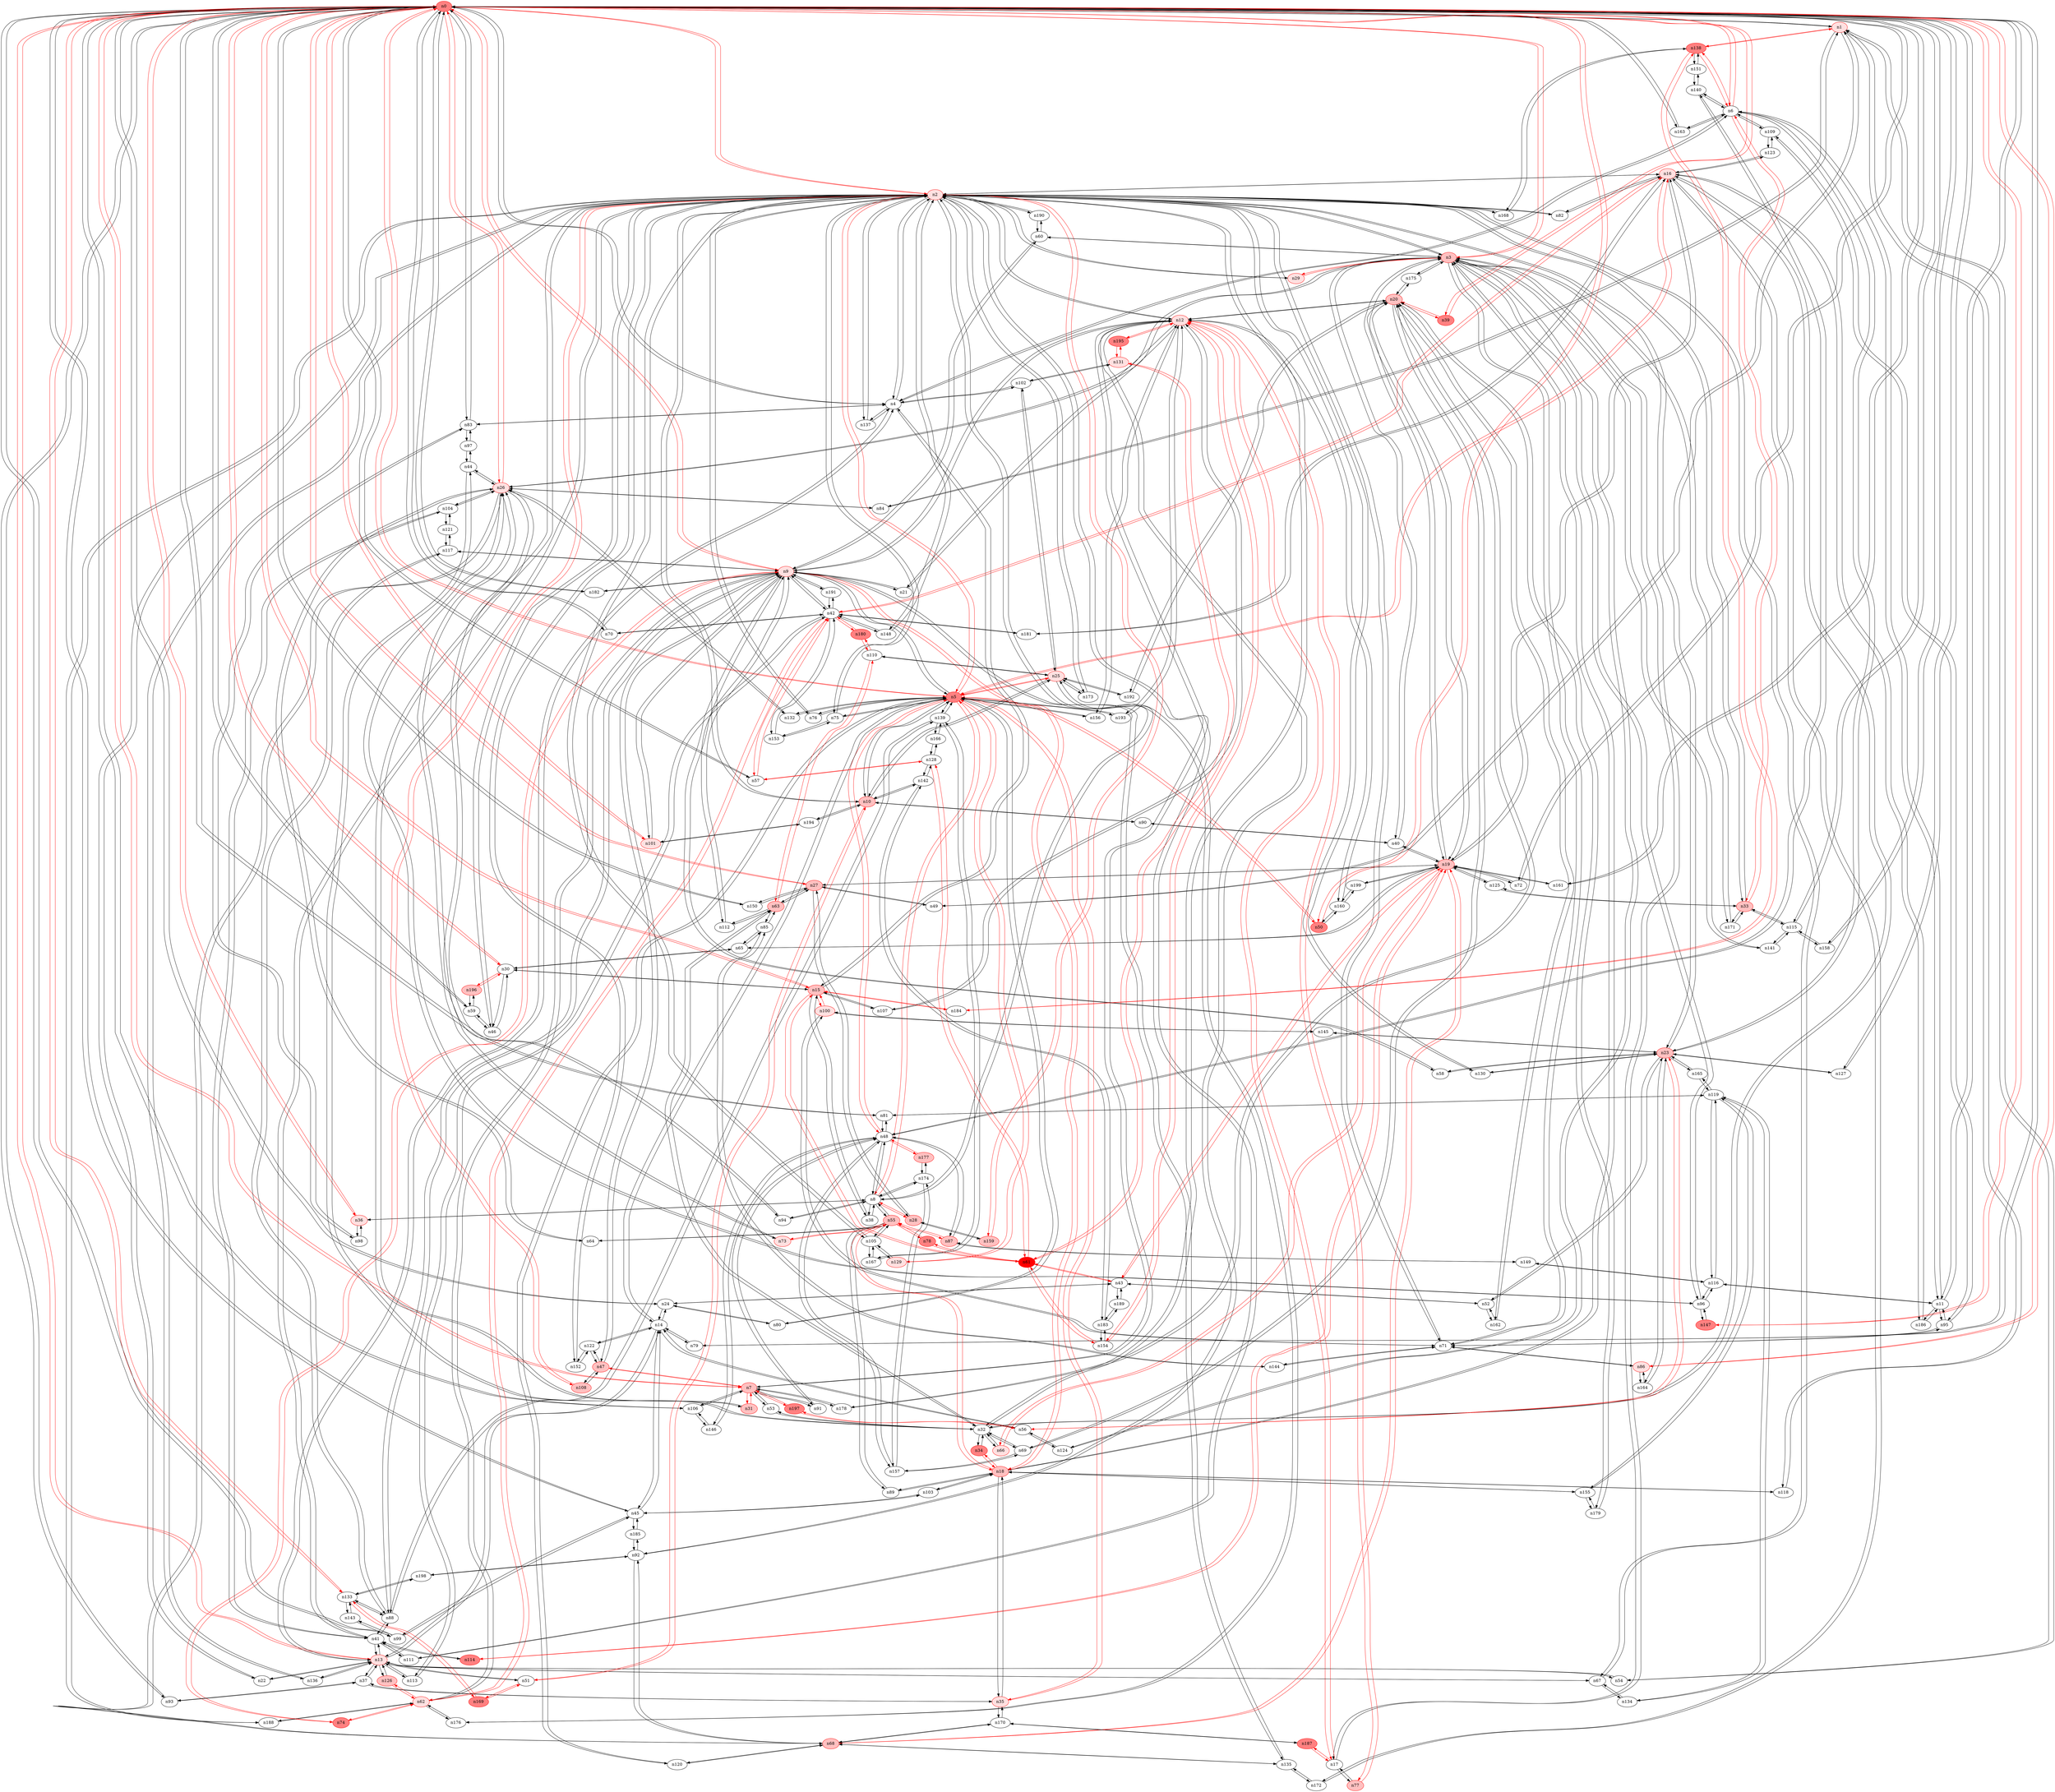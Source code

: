 strict digraph {
n0 [type=switch, color="#FF0000", style=filled, fillcolor="#FF8080"];
n1 [type=host, color="#FF0000", style=filled, fillcolor="#FFE0E0"];
n2 [type=host, color="#FF0000", style=filled, fillcolor="#FFE0E0"];
n3 [type=host, color="#FF0000", style=filled, fillcolor="#FFC0C0"];
n4 [type=switch];
n5 [type=host, color="#FF0000", style=filled, fillcolor="#FF8080"];
n6 [type=switch];
n7 [type=host, color="#FF0000", style=filled, fillcolor="#FFC0C0"];
n9 [type=host, color="#FF0000", style=filled, fillcolor="#FFE0E0"];
n11 [type=switch];
n13 [type=host, color="#FF0000", style=filled, fillcolor="#FFE0E0"];
n15 [type=switch, color="#FF0000", style=filled, fillcolor="#FFC0C0"];
n24 [type=switch];
n26 [type=host, color="#FF0000", style=filled, fillcolor="#FFE0E0"];
n27 [type=host, color="#FF0000", style=filled, fillcolor="#FFC0C0"];
n30 [type=switch];
n36 [type=host, color="#FF0000", style=filled, fillcolor="#FFE0E0"];
n39 [type=host, color="#FF0000", style=filled, fillcolor="#FF8080"];
n45 [type=switch];
n50 [type=switch, color="#FF0000", style=filled, fillcolor="#FF8080"];
n57 [type=switch];
n59 [type=switch];
n70 [type=switch];
n72 [type=switch];
n79 [type=switch];
n81 [type=switch];
n83 [type=switch];
n86 [type=host, color="#FF0000", style=filled, fillcolor="#FFE0E0"];
n93 [type=switch];
n99 [type=switch];
n101 [type=host, color="#FF0000", style=filled, fillcolor="#FFE0E0"];
n106 [type=switch];
n115 [type=switch];
n127 [type=switch];
n133 [type=switch];
n147 [type=switch, color="#FF0000", style=filled, fillcolor="#FF8080"];
n150 [type=switch];
n158 [type=switch];
n161 [type=switch];
n163 [type=switch];
n182 [type=switch];
n49 [type=switch];
n54 [type=switch];
n84 [type=switch];
n118 [type=switch];
n138 [type=switch, color="#FF0000", style=filled, fillcolor="#FF8080"];
n8 [type=switch];
n10 [type=host, color="#FF0000", style=filled, fillcolor="#FFC0C0"];
n12 [type=host, color="#FF0000", style=filled, fillcolor="#FFE0E0"];
n16 [type=host, color="#FF0000", style=filled, fillcolor="#FFE0E0"];
n22 [type=switch];
n23 [type=host, color="#FF0000", style=filled, fillcolor="#FFC0C0"];
n29 [type=host, color="#FF0000", style=filled, fillcolor="#FFE0E0"];
n31 [type=host, color="#FF0000", style=filled, fillcolor="#FFC0C0"];
n32 [type=switch];
n33 [type=host, color="#FF0000", style=filled, fillcolor="#FFC0C0"];
n41 [type=switch];
n46 [type=switch];
n67 [type=switch];
n71 [type=switch];
n75 [type=switch];
n76 [type=switch];
n82 [type=switch];
n105 [type=switch];
n108 [type=host, color="#FF0000", style=filled, fillcolor="#FFC0C0"];
n130 [type=switch];
n136 [type=switch];
n137 [type=switch];
n148 [type=switch];
n152 [type=switch];
n159 [type=host, color="#FF0000", style=filled, fillcolor="#FFC0C0"];
n168 [type=switch];
n173 [type=switch];
n188 [type=switch];
n190 [type=switch];
n17 [type=switch];
n18 [type=host, color="#FF0000", style=filled, fillcolor="#FFC0C0"];
n19 [type=switch, color="#FF0000", style=filled, fillcolor="#FFC0C0"];
n40 [type=switch];
n60 [type=switch];
n96 [type=switch];
n124 [type=switch];
n141 [type=switch];
n171 [type=switch];
n175 [type=switch];
n102 [type=switch];
n14 [type=switch];
n25 [type=host, color="#FF0000", style=filled, fillcolor="#FFE0E0"];
n35 [type=host, color="#FF0000", style=filled, fillcolor="#FFE0E0"];
n48 [type=switch];
n80 [type=switch];
n120 [type=switch];
n129 [type=host, color="#FF0000", style=filled, fillcolor="#FFE0E0"];
n132 [type=switch];
n139 [type=switch];
n156 [type=switch];
n193 [type=switch];
n109 [type=switch];
n140 [type=switch];
n47 [type=host, color="#FF0000", style=filled, fillcolor="#FFC0C0"];
n53 [type=switch];
n91 [type=switch];
n178 [type=switch];
n197 [type=switch, color="#FF0000", style=filled, fillcolor="#FF8080"];
n28 [type=host, color="#FF0000", style=filled, fillcolor="#FFC0C0"];
n38 [type=switch];
n55 [type=switch, color="#FF0000", style=filled, fillcolor="#FFC0C0"];
n94 [type=switch];
n174 [type=switch];
n21 [type=switch];
n42 [type=switch];
n58 [type=switch];
n62 [type=host, color="#FF0000", style=filled, fillcolor="#FFE0E0"];
n74 [type=switch, color="#FF0000", style=filled, fillcolor="#FF8080"];
n88 [type=switch];
n112 [type=switch];
n117 [type=switch];
n135 [type=switch];
n191 [type=switch];
n51 [type=switch];
n90 [type=switch];
n142 [type=switch];
n194 [type=switch];
n95 [type=switch];
n116 [type=switch];
n186 [type=switch];
n20 [type=host, color="#FF0000", style=filled, fillcolor="#FFC0C0"];
n77 [type=host, color="#FF0000", style=filled, fillcolor="#FFC0C0"];
n92 [type=switch];
n107 [type=switch];
n111 [type=switch];
n154 [type=switch];
n160 [type=switch];
n195 [type=switch, color="#FF0000", style=filled, fillcolor="#FF8080"];
n37 [type=switch];
n113 [type=switch];
n126 [type=host, color="#FF0000", style=filled, fillcolor="#FFC0C0"];
n56 [type=switch];
n122 [type=switch];
n61 [type=switch, color="#FF0000", style=filled, fillcolor="#FF0000"];
n100 [type=host, color="#FF0000", style=filled, fillcolor="#FFE0E0"];
n184 [type=switch];
n123 [type=switch];
n172 [type=switch];
n181 [type=switch];
n187 [type=host, color="#FF0000", style=filled, fillcolor="#FF8080"];
n34 [type=host, color="#FF0000", style=filled, fillcolor="#FF8080"];
n89 [type=switch];
n103 [type=switch];
n155 [type=switch];
n43 [type=switch];
n65 [type=switch];
n66 [type=host, color="#FF0000", style=filled, fillcolor="#FFE0E0"];
n68 [type=host, color="#FF0000", style=filled, fillcolor="#FFC0C0"];
n114 [type=switch, color="#FF0000", style=filled, fillcolor="#FF8080"];
n125 [type=switch];
n199 [type=switch];
n69 [type=switch];
n162 [type=switch];
n179 [type=switch];
n192 [type=switch];
n52 [type=switch];
n145 [type=switch];
n164 [type=switch];
n165 [type=switch];
n110 [type=switch];
n176 [type=switch];
n44 [type=switch];
n64 [type=switch];
n73 [type=host, color="#FF0000", style=filled, fillcolor="#FFE0E0"];
n104 [type=switch];
n63 [type=host, color="#FF0000", style=filled, fillcolor="#FFC0C0"];
n196 [type=host, color="#FF0000", style=filled, fillcolor="#FFC0C0"];
n170 [type=switch];
n98 [type=switch];
n153 [type=switch];
n180 [type=host, color="#FF0000", style=filled, fillcolor="#FF8080"];
n189 [type=switch];
n97 [type=switch];
n185 [type=switch];
n87 [type=host, color="#FF0000", style=filled, fillcolor="#FFC0C0"];
n146 [type=switch];
n157 [type=switch];
n177 [type=host, color="#FF0000", style=filled, fillcolor="#FFC0C0"];
n169 [type=switch, color="#FF0000", style=filled, fillcolor="#FF8080"];
n78 [type=switch, color="#FF0000", style=filled, fillcolor="#FF8080"];
n128 [type=switch];
n131 [type=host, color="#FF0000", style=filled, fillcolor="#FFE0E0"];
n85 [type=switch];
n134 [type=switch];
n144 [type=switch];
n119 [type=switch];
n149 [type=switch];
n198 [type=switch];
n143 [type=switch];
n121 [type=switch];
n167 [type=switch];
n166 [type=switch];
n151 [type=switch];
n183 [type=switch];
n0 -> n1 [src_port=0, dst_port=0];
n0 -> n2 [src_port=0, dst_port=0, color="#FF0000"];
n0 -> n3 [src_port=0, dst_port=0, color="#FF0000"];
n0 -> n4 [src_port=0, dst_port=0];
n0 -> n5 [src_port=0, dst_port=0, color="#FF0000"];
n0 -> n6 [src_port=0, dst_port=0, color="#FF0000"];
n0 -> n7 [src_port=0, dst_port=0, color="#FF0000"];
n0 -> n9 [src_port=0, dst_port=0, color="#FF0000"];
n0 -> n11 [src_port=0, dst_port=0];
n0 -> n13 [src_port=0, dst_port=0, color="#FF0000"];
n0 -> n15 [src_port=0, dst_port=0, color="#FF0000"];
n0 -> n24 [src_port=0, dst_port=0];
n0 -> n26 [src_port=0, dst_port=0, color="#FF0000"];
n0 -> n27 [src_port=0, dst_port=0, color="#FF0000"];
n0 -> n30 [src_port=0, dst_port=0, color="#FF0000"];
n0 -> n36 [src_port=0, dst_port=0, color="#FF0000"];
n0 -> n39 [src_port=0, dst_port=0, color="#FF0000"];
n0 -> n45 [src_port=0, dst_port=0];
n0 -> n50 [src_port=0, dst_port=0, color="#FF0000"];
n0 -> n57 [src_port=0, dst_port=0];
n0 -> n59 [src_port=0, dst_port=0];
n0 -> n70 [src_port=0, dst_port=0];
n0 -> n72 [src_port=0, dst_port=0];
n0 -> n79 [src_port=0, dst_port=0];
n0 -> n81 [src_port=0, dst_port=0];
n0 -> n83 [src_port=0, dst_port=0];
n0 -> n86 [src_port=0, dst_port=0, color="#FF0000"];
n0 -> n93 [src_port=0, dst_port=0];
n0 -> n99 [src_port=0, dst_port=0];
n0 -> n101 [src_port=0, dst_port=0, color="#FF0000"];
n0 -> n106 [src_port=0, dst_port=0];
n0 -> n115 [src_port=0, dst_port=0];
n0 -> n127 [src_port=0, dst_port=0];
n0 -> n133 [src_port=0, dst_port=0, color="#FF0000"];
n0 -> n147 [src_port=0, dst_port=0, color="#FF0000"];
n0 -> n150 [src_port=0, dst_port=0];
n0 -> n158 [src_port=0, dst_port=0];
n0 -> n161 [src_port=0, dst_port=0];
n0 -> n163 [src_port=0, dst_port=0];
n0 -> n182 [src_port=0, dst_port=0];
n1 -> n0 [src_port=0, dst_port=0];
n1 -> n49 [src_port=0, dst_port=0];
n1 -> n54 [src_port=0, dst_port=0];
n1 -> n84 [src_port=0, dst_port=0];
n1 -> n118 [src_port=0, dst_port=0];
n1 -> n138 [src_port=0, dst_port=0, color="#FF0000"];
n2 -> n0 [src_port=0, dst_port=0, color="#FF0000"];
n2 -> n3 [src_port=0, dst_port=0];
n2 -> n4 [src_port=0, dst_port=0];
n2 -> n5 [src_port=0, dst_port=0, color="#FF0000"];
n2 -> n7 [src_port=0, dst_port=0];
n2 -> n8 [src_port=0, dst_port=0];
n2 -> n10 [src_port=0, dst_port=0];
n2 -> n12 [src_port=0, dst_port=0];
n2 -> n16 [src_port=0, dst_port=0];
n2 -> n22 [src_port=0, dst_port=0];
n2 -> n23 [src_port=0, dst_port=0];
n2 -> n29 [src_port=0, dst_port=0];
n2 -> n31 [src_port=0, dst_port=0];
n2 -> n32 [src_port=0, dst_port=0];
n2 -> n33 [src_port=0, dst_port=0];
n2 -> n41 [src_port=0, dst_port=0];
n2 -> n46 [src_port=0, dst_port=0];
n2 -> n67 [src_port=0, dst_port=0];
n2 -> n71 [src_port=0, dst_port=0];
n2 -> n75 [src_port=0, dst_port=0];
n2 -> n76 [src_port=0, dst_port=0];
n2 -> n82 [src_port=0, dst_port=0];
n2 -> n105 [src_port=0, dst_port=0];
n2 -> n108 [src_port=0, dst_port=0, color="#FF0000"];
n2 -> n130 [src_port=0, dst_port=0];
n2 -> n136 [src_port=0, dst_port=0];
n2 -> n137 [src_port=0, dst_port=0];
n2 -> n148 [src_port=0, dst_port=0];
n2 -> n152 [src_port=0, dst_port=0];
n2 -> n159 [src_port=0, dst_port=0, color="#FF0000"];
n2 -> n168 [src_port=0, dst_port=0];
n2 -> n173 [src_port=0, dst_port=0];
n2 -> n188 [src_port=0, dst_port=0];
n2 -> n190 [src_port=0, dst_port=0];
n3 -> n0 [src_port=0, dst_port=0, color="#FF0000"];
n3 -> n2 [src_port=0, dst_port=0];
n3 -> n26 [src_port=0, dst_port=0];
n3 -> n29 [src_port=0, dst_port=0, color="#FF0000"];
n3 -> n71 [src_port=0, dst_port=0];
n3 -> n17 [src_port=0, dst_port=0];
n3 -> n18 [src_port=0, dst_port=0];
n3 -> n19 [src_port=0, dst_port=0];
n3 -> n40 [src_port=0, dst_port=0];
n3 -> n60 [src_port=0, dst_port=0];
n3 -> n96 [src_port=0, dst_port=0];
n3 -> n124 [src_port=0, dst_port=0];
n3 -> n141 [src_port=0, dst_port=0];
n3 -> n171 [src_port=0, dst_port=0];
n3 -> n175 [src_port=0, dst_port=0];
n4 -> n0 [src_port=0, dst_port=0];
n4 -> n2 [src_port=0, dst_port=0];
n4 -> n6 [src_port=0, dst_port=0];
n4 -> n13 [src_port=0, dst_port=0];
n4 -> n15 [src_port=0, dst_port=0];
n4 -> n83 [src_port=0, dst_port=0];
n4 -> n137 [src_port=0, dst_port=0];
n4 -> n102 [src_port=0, dst_port=0];
n5 -> n0 [src_port=0, dst_port=0, color="#FF0000"];
n5 -> n2 [src_port=0, dst_port=0, color="#FF0000"];
n5 -> n9 [src_port=0, dst_port=0];
n5 -> n50 [src_port=0, dst_port=0, color="#FF0000"];
n5 -> n8 [src_port=0, dst_port=0, color="#FF0000"];
n5 -> n10 [src_port=0, dst_port=0];
n5 -> n16 [src_port=0, dst_port=0, color="#FF0000"];
n5 -> n75 [src_port=0, dst_port=0];
n5 -> n76 [src_port=0, dst_port=0];
n5 -> n14 [src_port=0, dst_port=0];
n5 -> n25 [src_port=0, dst_port=0, color="#FF0000"];
n5 -> n35 [src_port=0, dst_port=0, color="#FF0000"];
n5 -> n48 [src_port=0, dst_port=0, color="#FF0000"];
n5 -> n80 [src_port=0, dst_port=0];
n5 -> n120 [src_port=0, dst_port=0];
n5 -> n129 [src_port=0, dst_port=0, color="#FF0000"];
n5 -> n132 [src_port=0, dst_port=0];
n5 -> n139 [src_port=0, dst_port=0];
n5 -> n156 [src_port=0, dst_port=0];
n5 -> n193 [src_port=0, dst_port=0];
n6 -> n0 [src_port=0, dst_port=0, color="#FF0000"];
n6 -> n4 [src_port=0, dst_port=0];
n6 -> n11 [src_port=0, dst_port=0];
n6 -> n163 [src_port=0, dst_port=0];
n6 -> n138 [src_port=0, dst_port=0, color="#FF0000"];
n6 -> n23 [src_port=0, dst_port=0];
n6 -> n33 [src_port=0, dst_port=0, color="#FF0000"];
n6 -> n109 [src_port=0, dst_port=0];
n6 -> n140 [src_port=0, dst_port=0];
n7 -> n0 [src_port=0, dst_port=0, color="#FF0000"];
n7 -> n2 [src_port=0, dst_port=0];
n7 -> n106 [src_port=0, dst_port=0];
n7 -> n31 [src_port=0, dst_port=0, color="#FF0000"];
n7 -> n47 [src_port=0, dst_port=0, color="#FF0000"];
n7 -> n53 [src_port=0, dst_port=0];
n7 -> n91 [src_port=0, dst_port=0];
n7 -> n178 [src_port=0, dst_port=0];
n7 -> n197 [src_port=0, dst_port=0, color="#FF0000"];
n9 -> n0 [src_port=0, dst_port=0, color="#FF0000"];
n9 -> n5 [src_port=0, dst_port=0];
n9 -> n101 [src_port=0, dst_port=0];
n9 -> n182 [src_port=0, dst_port=0];
n9 -> n12 [src_port=0, dst_port=0];
n9 -> n18 [src_port=0, dst_port=0, color="#FF0000"];
n9 -> n60 [src_port=0, dst_port=0];
n9 -> n47 [src_port=0, dst_port=0];
n9 -> n21 [src_port=0, dst_port=0];
n9 -> n42 [src_port=0, dst_port=0];
n9 -> n58 [src_port=0, dst_port=0];
n9 -> n62 [src_port=0, dst_port=0];
n9 -> n74 [src_port=0, dst_port=0, color="#FF0000"];
n9 -> n88 [src_port=0, dst_port=0];
n9 -> n112 [src_port=0, dst_port=0];
n9 -> n117 [src_port=0, dst_port=0];
n9 -> n135 [src_port=0, dst_port=0];
n9 -> n191 [src_port=0, dst_port=0];
n11 -> n0 [src_port=0, dst_port=0];
n11 -> n6 [src_port=0, dst_port=0];
n11 -> n95 [src_port=0, dst_port=0];
n11 -> n116 [src_port=0, dst_port=0];
n11 -> n186 [src_port=0, dst_port=0];
n13 -> n0 [src_port=0, dst_port=0, color="#FF0000"];
n13 -> n4 [src_port=0, dst_port=0];
n13 -> n54 [src_port=0, dst_port=0];
n13 -> n22 [src_port=0, dst_port=0];
n13 -> n41 [src_port=0, dst_port=0];
n13 -> n67 [src_port=0, dst_port=0];
n13 -> n136 [src_port=0, dst_port=0];
n13 -> n14 [src_port=0, dst_port=0];
n13 -> n51 [src_port=0, dst_port=0];
n13 -> n37 [src_port=0, dst_port=0];
n13 -> n113 [src_port=0, dst_port=0];
n13 -> n126 [src_port=0, dst_port=0];
n15 -> n0 [src_port=0, dst_port=0, color="#FF0000"];
n15 -> n4 [src_port=0, dst_port=0];
n15 -> n30 [src_port=0, dst_port=0];
n15 -> n38 [src_port=0, dst_port=0];
n15 -> n107 [src_port=0, dst_port=0];
n15 -> n61 [src_port=0, dst_port=0, color="#FF0000"];
n15 -> n100 [src_port=0, dst_port=0, color="#FF0000"];
n15 -> n184 [src_port=0, dst_port=0, color="#FF0000"];
n24 -> n0 [src_port=0, dst_port=0];
n24 -> n14 [src_port=0, dst_port=0];
n24 -> n80 [src_port=0, dst_port=0];
n24 -> n43 [src_port=0, dst_port=0];
n26 -> n0 [src_port=0, dst_port=0, color="#FF0000"];
n26 -> n3 [src_port=0, dst_port=0];
n26 -> n84 [src_port=0, dst_port=0];
n26 -> n96 [src_port=0, dst_port=0];
n26 -> n132 [src_port=0, dst_port=0];
n26 -> n94 [src_port=0, dst_port=0];
n26 -> n68 [src_port=0, dst_port=0];
n26 -> n44 [src_port=0, dst_port=0];
n26 -> n64 [src_port=0, dst_port=0];
n26 -> n73 [src_port=0, dst_port=0];
n26 -> n104 [src_port=0, dst_port=0];
n27 -> n0 [src_port=0, dst_port=0, color="#FF0000"];
n27 -> n150 [src_port=0, dst_port=0];
n27 -> n49 [src_port=0, dst_port=0];
n27 -> n19 [src_port=0, dst_port=0];
n27 -> n28 [src_port=0, dst_port=0];
n27 -> n63 [src_port=0, dst_port=0];
n30 -> n0 [src_port=0, dst_port=0, color="#FF0000"];
n30 -> n15 [src_port=0, dst_port=0];
n30 -> n46 [src_port=0, dst_port=0];
n30 -> n65 [src_port=0, dst_port=0];
n30 -> n196 [src_port=0, dst_port=0, color="#FF0000"];
n36 -> n0 [src_port=0, dst_port=0, color="#FF0000"];
n36 -> n8 [src_port=0, dst_port=0];
n36 -> n98 [src_port=0, dst_port=0];
n39 -> n0 [src_port=0, dst_port=0, color="#FF0000"];
n39 -> n20 [src_port=0, dst_port=0, color="#FF0000"];
n45 -> n0 [src_port=0, dst_port=0];
n45 -> n99 [src_port=0, dst_port=0];
n45 -> n14 [src_port=0, dst_port=0];
n45 -> n103 [src_port=0, dst_port=0];
n45 -> n185 [src_port=0, dst_port=0];
n50 -> n0 [src_port=0, dst_port=0, color="#FF0000"];
n50 -> n5 [src_port=0, dst_port=0, color="#FF0000"];
n50 -> n160 [src_port=0, dst_port=0];
n57 -> n0 [src_port=0, dst_port=0];
n57 -> n42 [src_port=0, dst_port=0, color="#FF0000"];
n57 -> n128 [src_port=0, dst_port=0, color="#FF0000"];
n59 -> n0 [src_port=0, dst_port=0];
n59 -> n46 [src_port=0, dst_port=0];
n59 -> n196 [src_port=0, dst_port=0];
n70 -> n0 [src_port=0, dst_port=0];
n70 -> n42 [src_port=0, dst_port=0];
n72 -> n0 [src_port=0, dst_port=0];
n72 -> n19 [src_port=0, dst_port=0];
n79 -> n0 [src_port=0, dst_port=0];
n79 -> n14 [src_port=0, dst_port=0];
n81 -> n0 [src_port=0, dst_port=0];
n81 -> n48 [src_port=0, dst_port=0];
n81 -> n119 [src_port=0, dst_port=0];
n83 -> n0 [src_port=0, dst_port=0];
n83 -> n4 [src_port=0, dst_port=0];
n83 -> n98 [src_port=0, dst_port=0];
n83 -> n97 [src_port=0, dst_port=0];
n86 -> n0 [src_port=0, dst_port=0, color="#FF0000"];
n86 -> n71 [src_port=0, dst_port=0];
n86 -> n164 [src_port=0, dst_port=0];
n93 -> n0 [src_port=0, dst_port=0];
n93 -> n37 [src_port=0, dst_port=0];
n99 -> n0 [src_port=0, dst_port=0];
n99 -> n45 [src_port=0, dst_port=0];
n99 -> n143 [src_port=0, dst_port=0];
n101 -> n0 [src_port=0, dst_port=0, color="#FF0000"];
n101 -> n9 [src_port=0, dst_port=0];
n101 -> n194 [src_port=0, dst_port=0];
n106 -> n0 [src_port=0, dst_port=0];
n106 -> n7 [src_port=0, dst_port=0];
n106 -> n146 [src_port=0, dst_port=0];
n115 -> n0 [src_port=0, dst_port=0];
n115 -> n158 [src_port=0, dst_port=0];
n115 -> n33 [src_port=0, dst_port=0];
n115 -> n141 [src_port=0, dst_port=0];
n127 -> n0 [src_port=0, dst_port=0];
n127 -> n23 [src_port=0, dst_port=0];
n133 -> n0 [src_port=0, dst_port=0, color="#FF0000"];
n133 -> n88 [src_port=0, dst_port=0];
n133 -> n169 [src_port=0, dst_port=0, color="#FF0000"];
n133 -> n198 [src_port=0, dst_port=0];
n133 -> n143 [src_port=0, dst_port=0];
n147 -> n0 [src_port=0, dst_port=0, color="#FF0000"];
n147 -> n96 [src_port=0, dst_port=0];
n150 -> n0 [src_port=0, dst_port=0];
n150 -> n27 [src_port=0, dst_port=0];
n158 -> n0 [src_port=0, dst_port=0];
n158 -> n115 [src_port=0, dst_port=0];
n161 -> n0 [src_port=0, dst_port=0];
n161 -> n19 [src_port=0, dst_port=0];
n163 -> n0 [src_port=0, dst_port=0];
n163 -> n6 [src_port=0, dst_port=0];
n182 -> n0 [src_port=0, dst_port=0];
n182 -> n9 [src_port=0, dst_port=0];
n49 -> n1 [src_port=0, dst_port=0];
n49 -> n27 [src_port=0, dst_port=0];
n54 -> n1 [src_port=0, dst_port=0];
n54 -> n13 [src_port=0, dst_port=0];
n84 -> n1 [src_port=0, dst_port=0];
n84 -> n26 [src_port=0, dst_port=0];
n118 -> n1 [src_port=0, dst_port=0];
n118 -> n18 [src_port=0, dst_port=0];
n138 -> n1 [src_port=0, dst_port=0, color="#FF0000"];
n138 -> n6 [src_port=0, dst_port=0, color="#FF0000"];
n138 -> n168 [src_port=0, dst_port=0];
n138 -> n184 [src_port=0, dst_port=0, color="#FF0000"];
n138 -> n151 [src_port=0, dst_port=0];
n8 -> n2 [src_port=0, dst_port=0];
n8 -> n5 [src_port=0, dst_port=0, color="#FF0000"];
n8 -> n36 [src_port=0, dst_port=0];
n8 -> n48 [src_port=0, dst_port=0];
n8 -> n28 [src_port=0, dst_port=0, color="#FF0000"];
n8 -> n38 [src_port=0, dst_port=0];
n8 -> n55 [src_port=0, dst_port=0];
n8 -> n94 [src_port=0, dst_port=0];
n8 -> n174 [src_port=0, dst_port=0];
n10 -> n2 [src_port=0, dst_port=0];
n10 -> n5 [src_port=0, dst_port=0];
n10 -> n25 [src_port=0, dst_port=0];
n10 -> n51 [src_port=0, dst_port=0, color="#FF0000"];
n10 -> n90 [src_port=0, dst_port=0];
n10 -> n142 [src_port=0, dst_port=0];
n10 -> n194 [src_port=0, dst_port=0];
n12 -> n2 [src_port=0, dst_port=0];
n12 -> n9 [src_port=0, dst_port=0];
n12 -> n17 [src_port=0, dst_port=0, color="#FF0000"];
n12 -> n156 [src_port=0, dst_port=0];
n12 -> n193 [src_port=0, dst_port=0];
n12 -> n21 [src_port=0, dst_port=0];
n12 -> n20 [src_port=0, dst_port=0];
n12 -> n77 [src_port=0, dst_port=0, color="#FF0000"];
n12 -> n92 [src_port=0, dst_port=0];
n12 -> n107 [src_port=0, dst_port=0];
n12 -> n111 [src_port=0, dst_port=0];
n12 -> n154 [src_port=0, dst_port=0, color="#FF0000"];
n12 -> n160 [src_port=0, dst_port=0];
n12 -> n195 [src_port=0, dst_port=0, color="#FF0000"];
n16 -> n2 [src_port=0, dst_port=0];
n16 -> n5 [src_port=0, dst_port=0, color="#FF0000"];
n16 -> n32 [src_port=0, dst_port=0];
n16 -> n82 [src_port=0, dst_port=0];
n16 -> n19 [src_port=0, dst_port=0];
n16 -> n42 [src_port=0, dst_port=0, color="#FF0000"];
n16 -> n186 [src_port=0, dst_port=0];
n16 -> n123 [src_port=0, dst_port=0];
n16 -> n172 [src_port=0, dst_port=0];
n16 -> n181 [src_port=0, dst_port=0];
n22 -> n2 [src_port=0, dst_port=0];
n22 -> n13 [src_port=0, dst_port=0];
n23 -> n2 [src_port=0, dst_port=0];
n23 -> n6 [src_port=0, dst_port=0];
n23 -> n127 [src_port=0, dst_port=0];
n23 -> n130 [src_port=0, dst_port=0];
n23 -> n58 [src_port=0, dst_port=0];
n23 -> n56 [src_port=0, dst_port=0, color="#FF0000"];
n23 -> n52 [src_port=0, dst_port=0];
n23 -> n145 [src_port=0, dst_port=0];
n23 -> n164 [src_port=0, dst_port=0];
n23 -> n165 [src_port=0, dst_port=0];
n29 -> n2 [src_port=0, dst_port=0];
n29 -> n3 [src_port=0, dst_port=0, color="#FF0000"];
n31 -> n2 [src_port=0, dst_port=0];
n31 -> n7 [src_port=0, dst_port=0, color="#FF0000"];
n32 -> n2 [src_port=0, dst_port=0];
n32 -> n16 [src_port=0, dst_port=0];
n32 -> n53 [src_port=0, dst_port=0];
n32 -> n34 [src_port=0, dst_port=0];
n32 -> n66 [src_port=0, dst_port=0];
n32 -> n69 [src_port=0, dst_port=0];
n32 -> n44 [src_port=0, dst_port=0];
n32 -> n63 [src_port=0, dst_port=0];
n33 -> n2 [src_port=0, dst_port=0];
n33 -> n6 [src_port=0, dst_port=0, color="#FF0000"];
n33 -> n115 [src_port=0, dst_port=0];
n33 -> n171 [src_port=0, dst_port=0];
n33 -> n125 [src_port=0, dst_port=0];
n41 -> n2 [src_port=0, dst_port=0];
n41 -> n13 [src_port=0, dst_port=0];
n41 -> n88 [src_port=0, dst_port=0];
n41 -> n111 [src_port=0, dst_port=0];
n41 -> n114 [src_port=0, dst_port=0];
n41 -> n104 [src_port=0, dst_port=0];
n46 -> n2 [src_port=0, dst_port=0];
n46 -> n30 [src_port=0, dst_port=0];
n46 -> n59 [src_port=0, dst_port=0];
n67 -> n2 [src_port=0, dst_port=0];
n67 -> n13 [src_port=0, dst_port=0];
n67 -> n134 [src_port=0, dst_port=0];
n71 -> n2 [src_port=0, dst_port=0];
n71 -> n3 [src_port=0, dst_port=0];
n71 -> n86 [src_port=0, dst_port=0];
n71 -> n95 [src_port=0, dst_port=0];
n71 -> n100 [src_port=0, dst_port=0];
n71 -> n144 [src_port=0, dst_port=0];
n75 -> n2 [src_port=0, dst_port=0];
n75 -> n5 [src_port=0, dst_port=0];
n75 -> n153 [src_port=0, dst_port=0];
n76 -> n2 [src_port=0, dst_port=0];
n76 -> n5 [src_port=0, dst_port=0];
n82 -> n2 [src_port=0, dst_port=0];
n82 -> n16 [src_port=0, dst_port=0];
n105 -> n2 [src_port=0, dst_port=0];
n105 -> n129 [src_port=0, dst_port=0];
n105 -> n55 [src_port=0, dst_port=0];
n105 -> n167 [src_port=0, dst_port=0];
n108 -> n2 [src_port=0, dst_port=0, color="#FF0000"];
n108 -> n47 [src_port=0, dst_port=0];
n130 -> n2 [src_port=0, dst_port=0];
n130 -> n23 [src_port=0, dst_port=0];
n136 -> n2 [src_port=0, dst_port=0];
n136 -> n13 [src_port=0, dst_port=0];
n137 -> n2 [src_port=0, dst_port=0];
n137 -> n4 [src_port=0, dst_port=0];
n148 -> n2 [src_port=0, dst_port=0];
n148 -> n42 [src_port=0, dst_port=0];
n152 -> n2 [src_port=0, dst_port=0];
n152 -> n122 [src_port=0, dst_port=0];
n159 -> n2 [src_port=0, dst_port=0, color="#FF0000"];
n159 -> n28 [src_port=0, dst_port=0];
n168 -> n2 [src_port=0, dst_port=0];
n168 -> n138 [src_port=0, dst_port=0];
n173 -> n2 [src_port=0, dst_port=0];
n173 -> n25 [src_port=0, dst_port=0];
n188 -> n2 [src_port=0, dst_port=0];
n188 -> n62 [src_port=0, dst_port=0];
n190 -> n2 [src_port=0, dst_port=0];
n190 -> n60 [src_port=0, dst_port=0];
n17 -> n3 [src_port=0, dst_port=0];
n17 -> n12 [src_port=0, dst_port=0, color="#FF0000"];
n17 -> n77 [src_port=0, dst_port=0];
n17 -> n187 [src_port=0, dst_port=0, color="#FF0000"];
n18 -> n3 [src_port=0, dst_port=0];
n18 -> n9 [src_port=0, dst_port=0, color="#FF0000"];
n18 -> n118 [src_port=0, dst_port=0];
n18 -> n35 [src_port=0, dst_port=0];
n18 -> n55 [src_port=0, dst_port=0, color="#FF0000"];
n18 -> n34 [src_port=0, dst_port=0, color="#FF0000"];
n18 -> n89 [src_port=0, dst_port=0];
n18 -> n103 [src_port=0, dst_port=0];
n18 -> n155 [src_port=0, dst_port=0];
n19 -> n3 [src_port=0, dst_port=0];
n19 -> n27 [src_port=0, dst_port=0];
n19 -> n72 [src_port=0, dst_port=0];
n19 -> n161 [src_port=0, dst_port=0];
n19 -> n16 [src_port=0, dst_port=0];
n19 -> n40 [src_port=0, dst_port=0];
n19 -> n20 [src_port=0, dst_port=0];
n19 -> n43 [src_port=0, dst_port=0, color="#FF0000"];
n19 -> n65 [src_port=0, dst_port=0];
n19 -> n66 [src_port=0, dst_port=0, color="#FF0000"];
n19 -> n68 [src_port=0, dst_port=0, color="#FF0000"];
n19 -> n114 [src_port=0, dst_port=0, color="#FF0000"];
n19 -> n125 [src_port=0, dst_port=0];
n19 -> n199 [src_port=0, dst_port=0];
n40 -> n3 [src_port=0, dst_port=0];
n40 -> n19 [src_port=0, dst_port=0];
n40 -> n90 [src_port=0, dst_port=0];
n60 -> n3 [src_port=0, dst_port=0];
n60 -> n9 [src_port=0, dst_port=0];
n60 -> n190 [src_port=0, dst_port=0];
n96 -> n3 [src_port=0, dst_port=0];
n96 -> n26 [src_port=0, dst_port=0];
n96 -> n147 [src_port=0, dst_port=0];
n96 -> n116 [src_port=0, dst_port=0];
n124 -> n3 [src_port=0, dst_port=0];
n124 -> n56 [src_port=0, dst_port=0];
n141 -> n3 [src_port=0, dst_port=0];
n141 -> n115 [src_port=0, dst_port=0];
n171 -> n3 [src_port=0, dst_port=0];
n171 -> n33 [src_port=0, dst_port=0];
n175 -> n3 [src_port=0, dst_port=0];
n175 -> n20 [src_port=0, dst_port=0];
n102 -> n4 [src_port=0, dst_port=0];
n102 -> n25 [src_port=0, dst_port=0];
n102 -> n131 [src_port=0, dst_port=0];
n14 -> n5 [src_port=0, dst_port=0];
n14 -> n13 [src_port=0, dst_port=0];
n14 -> n24 [src_port=0, dst_port=0];
n14 -> n45 [src_port=0, dst_port=0];
n14 -> n79 [src_port=0, dst_port=0];
n14 -> n56 [src_port=0, dst_port=0];
n14 -> n122 [src_port=0, dst_port=0];
n25 -> n5 [src_port=0, dst_port=0, color="#FF0000"];
n25 -> n10 [src_port=0, dst_port=0];
n25 -> n173 [src_port=0, dst_port=0];
n25 -> n102 [src_port=0, dst_port=0];
n25 -> n192 [src_port=0, dst_port=0];
n25 -> n110 [src_port=0, dst_port=0];
n25 -> n176 [src_port=0, dst_port=0];
n35 -> n5 [src_port=0, dst_port=0, color="#FF0000"];
n35 -> n18 [src_port=0, dst_port=0];
n35 -> n37 [src_port=0, dst_port=0];
n35 -> n170 [src_port=0, dst_port=0];
n48 -> n5 [src_port=0, dst_port=0, color="#FF0000"];
n48 -> n81 [src_port=0, dst_port=0];
n48 -> n8 [src_port=0, dst_port=0];
n48 -> n140 [src_port=0, dst_port=0];
n48 -> n91 [src_port=0, dst_port=0];
n48 -> n87 [src_port=0, dst_port=0];
n48 -> n146 [src_port=0, dst_port=0];
n48 -> n157 [src_port=0, dst_port=0];
n48 -> n177 [src_port=0, dst_port=0, color="#FF0000"];
n80 -> n5 [src_port=0, dst_port=0];
n80 -> n24 [src_port=0, dst_port=0];
n120 -> n5 [src_port=0, dst_port=0];
n120 -> n68 [src_port=0, dst_port=0];
n129 -> n5 [src_port=0, dst_port=0, color="#FF0000"];
n129 -> n105 [src_port=0, dst_port=0];
n132 -> n5 [src_port=0, dst_port=0];
n132 -> n26 [src_port=0, dst_port=0];
n139 -> n5 [src_port=0, dst_port=0];
n139 -> n88 [src_port=0, dst_port=0];
n139 -> n167 [src_port=0, dst_port=0];
n139 -> n166 [src_port=0, dst_port=0];
n156 -> n5 [src_port=0, dst_port=0];
n156 -> n12 [src_port=0, dst_port=0];
n193 -> n5 [src_port=0, dst_port=0];
n193 -> n12 [src_port=0, dst_port=0];
n109 -> n6 [src_port=0, dst_port=0];
n109 -> n95 [src_port=0, dst_port=0];
n109 -> n123 [src_port=0, dst_port=0];
n140 -> n6 [src_port=0, dst_port=0];
n140 -> n48 [src_port=0, dst_port=0];
n140 -> n151 [src_port=0, dst_port=0];
n47 -> n7 [src_port=0, dst_port=0, color="#FF0000"];
n47 -> n9 [src_port=0, dst_port=0];
n47 -> n108 [src_port=0, dst_port=0];
n47 -> n122 [src_port=0, dst_port=0];
n53 -> n7 [src_port=0, dst_port=0];
n53 -> n32 [src_port=0, dst_port=0];
n91 -> n7 [src_port=0, dst_port=0];
n91 -> n48 [src_port=0, dst_port=0];
n178 -> n7 [src_port=0, dst_port=0];
n178 -> n20 [src_port=0, dst_port=0];
n197 -> n7 [src_port=0, dst_port=0, color="#FF0000"];
n197 -> n56 [src_port=0, dst_port=0, color="#FF0000"];
n28 -> n27 [src_port=0, dst_port=0];
n28 -> n8 [src_port=0, dst_port=0, color="#FF0000"];
n28 -> n159 [src_port=0, dst_port=0];
n38 -> n15 [src_port=0, dst_port=0];
n38 -> n8 [src_port=0, dst_port=0];
n55 -> n8 [src_port=0, dst_port=0];
n55 -> n105 [src_port=0, dst_port=0];
n55 -> n18 [src_port=0, dst_port=0, color="#FF0000"];
n55 -> n89 [src_port=0, dst_port=0];
n55 -> n64 [src_port=0, dst_port=0];
n55 -> n73 [src_port=0, dst_port=0, color="#FF0000"];
n55 -> n87 [src_port=0, dst_port=0, color="#FF0000"];
n55 -> n78 [src_port=0, dst_port=0, color="#FF0000"];
n94 -> n26 [src_port=0, dst_port=0];
n94 -> n8 [src_port=0, dst_port=0];
n174 -> n8 [src_port=0, dst_port=0];
n174 -> n157 [src_port=0, dst_port=0];
n174 -> n177 [src_port=0, dst_port=0];
n21 -> n9 [src_port=0, dst_port=0];
n21 -> n12 [src_port=0, dst_port=0];
n42 -> n9 [src_port=0, dst_port=0];
n42 -> n57 [src_port=0, dst_port=0, color="#FF0000"];
n42 -> n70 [src_port=0, dst_port=0];
n42 -> n16 [src_port=0, dst_port=0, color="#FF0000"];
n42 -> n148 [src_port=0, dst_port=0];
n42 -> n62 [src_port=0, dst_port=0, color="#FF0000"];
n42 -> n191 [src_port=0, dst_port=0];
n42 -> n113 [src_port=0, dst_port=0];
n42 -> n181 [src_port=0, dst_port=0];
n42 -> n153 [src_port=0, dst_port=0];
n42 -> n180 [src_port=0, dst_port=0, color="#FF0000"];
n58 -> n9 [src_port=0, dst_port=0];
n58 -> n23 [src_port=0, dst_port=0];
n62 -> n9 [src_port=0, dst_port=0];
n62 -> n188 [src_port=0, dst_port=0];
n62 -> n42 [src_port=0, dst_port=0, color="#FF0000"];
n62 -> n74 [src_port=0, dst_port=0, color="#FF0000"];
n62 -> n126 [src_port=0, dst_port=0, color="#FF0000"];
n62 -> n176 [src_port=0, dst_port=0];
n74 -> n9 [src_port=0, dst_port=0, color="#FF0000"];
n74 -> n62 [src_port=0, dst_port=0, color="#FF0000"];
n88 -> n9 [src_port=0, dst_port=0];
n88 -> n133 [src_port=0, dst_port=0];
n88 -> n41 [src_port=0, dst_port=0];
n88 -> n139 [src_port=0, dst_port=0];
n88 -> n117 [src_port=0, dst_port=0];
n112 -> n9 [src_port=0, dst_port=0];
n112 -> n63 [src_port=0, dst_port=0];
n117 -> n9 [src_port=0, dst_port=0];
n117 -> n88 [src_port=0, dst_port=0];
n117 -> n121 [src_port=0, dst_port=0];
n135 -> n9 [src_port=0, dst_port=0];
n135 -> n172 [src_port=0, dst_port=0];
n135 -> n68 [src_port=0, dst_port=0];
n191 -> n9 [src_port=0, dst_port=0];
n191 -> n42 [src_port=0, dst_port=0];
n51 -> n13 [src_port=0, dst_port=0];
n51 -> n10 [src_port=0, dst_port=0, color="#FF0000"];
n51 -> n169 [src_port=0, dst_port=0, color="#FF0000"];
n90 -> n10 [src_port=0, dst_port=0];
n90 -> n40 [src_port=0, dst_port=0];
n142 -> n10 [src_port=0, dst_port=0];
n142 -> n128 [src_port=0, dst_port=0];
n142 -> n183 [src_port=0, dst_port=0];
n194 -> n101 [src_port=0, dst_port=0];
n194 -> n10 [src_port=0, dst_port=0];
n95 -> n11 [src_port=0, dst_port=0];
n95 -> n71 [src_port=0, dst_port=0];
n95 -> n109 [src_port=0, dst_port=0];
n116 -> n11 [src_port=0, dst_port=0];
n116 -> n96 [src_port=0, dst_port=0];
n116 -> n119 [src_port=0, dst_port=0];
n116 -> n149 [src_port=0, dst_port=0];
n186 -> n11 [src_port=0, dst_port=0];
n186 -> n16 [src_port=0, dst_port=0];
n20 -> n39 [src_port=0, dst_port=0, color="#FF0000"];
n20 -> n12 [src_port=0, dst_port=0];
n20 -> n19 [src_port=0, dst_port=0];
n20 -> n175 [src_port=0, dst_port=0];
n20 -> n178 [src_port=0, dst_port=0];
n20 -> n69 [src_port=0, dst_port=0];
n20 -> n162 [src_port=0, dst_port=0];
n20 -> n179 [src_port=0, dst_port=0];
n20 -> n192 [src_port=0, dst_port=0];
n77 -> n12 [src_port=0, dst_port=0, color="#FF0000"];
n77 -> n17 [src_port=0, dst_port=0];
n92 -> n12 [src_port=0, dst_port=0];
n92 -> n68 [src_port=0, dst_port=0];
n92 -> n185 [src_port=0, dst_port=0];
n92 -> n198 [src_port=0, dst_port=0];
n107 -> n15 [src_port=0, dst_port=0];
n107 -> n12 [src_port=0, dst_port=0];
n111 -> n12 [src_port=0, dst_port=0];
n111 -> n41 [src_port=0, dst_port=0];
n154 -> n12 [src_port=0, dst_port=0, color="#FF0000"];
n154 -> n61 [src_port=0, dst_port=0, color="#FF0000"];
n154 -> n183 [src_port=0, dst_port=0];
n160 -> n50 [src_port=0, dst_port=0];
n160 -> n12 [src_port=0, dst_port=0];
n160 -> n199 [src_port=0, dst_port=0];
n195 -> n12 [src_port=0, dst_port=0, color="#FF0000"];
n195 -> n131 [src_port=0, dst_port=0, color="#FF0000"];
n37 -> n13 [src_port=0, dst_port=0];
n37 -> n93 [src_port=0, dst_port=0];
n37 -> n35 [src_port=0, dst_port=0];
n113 -> n13 [src_port=0, dst_port=0];
n113 -> n42 [src_port=0, dst_port=0];
n126 -> n13 [src_port=0, dst_port=0];
n126 -> n62 [src_port=0, dst_port=0, color="#FF0000"];
n56 -> n23 [src_port=0, dst_port=0, color="#FF0000"];
n56 -> n124 [src_port=0, dst_port=0];
n56 -> n14 [src_port=0, dst_port=0];
n56 -> n197 [src_port=0, dst_port=0, color="#FF0000"];
n122 -> n152 [src_port=0, dst_port=0];
n122 -> n14 [src_port=0, dst_port=0];
n122 -> n47 [src_port=0, dst_port=0];
n61 -> n15 [src_port=0, dst_port=0, color="#FF0000"];
n61 -> n154 [src_port=0, dst_port=0, color="#FF0000"];
n61 -> n43 [src_port=0, dst_port=0, color="#FF0000"];
n61 -> n78 [src_port=0, dst_port=0, color="#FF0000"];
n61 -> n128 [src_port=0, dst_port=0, color="#FF0000"];
n61 -> n131 [src_port=0, dst_port=0, color="#FF0000"];
n100 -> n15 [src_port=0, dst_port=0, color="#FF0000"];
n100 -> n71 [src_port=0, dst_port=0];
n100 -> n145 [src_port=0, dst_port=0];
n184 -> n15 [src_port=0, dst_port=0, color="#FF0000"];
n184 -> n138 [src_port=0, dst_port=0, color="#FF0000"];
n123 -> n16 [src_port=0, dst_port=0];
n123 -> n109 [src_port=0, dst_port=0];
n172 -> n16 [src_port=0, dst_port=0];
n172 -> n135 [src_port=0, dst_port=0];
n181 -> n16 [src_port=0, dst_port=0];
n181 -> n42 [src_port=0, dst_port=0];
n187 -> n17 [src_port=0, dst_port=0, color="#FF0000"];
n187 -> n170 [src_port=0, dst_port=0];
n34 -> n32 [src_port=0, dst_port=0];
n34 -> n18 [src_port=0, dst_port=0, color="#FF0000"];
n89 -> n18 [src_port=0, dst_port=0];
n89 -> n55 [src_port=0, dst_port=0];
n103 -> n45 [src_port=0, dst_port=0];
n103 -> n18 [src_port=0, dst_port=0];
n155 -> n18 [src_port=0, dst_port=0];
n155 -> n179 [src_port=0, dst_port=0];
n155 -> n119 [src_port=0, dst_port=0];
n43 -> n24 [src_port=0, dst_port=0];
n43 -> n19 [src_port=0, dst_port=0, color="#FF0000"];
n43 -> n61 [src_port=0, dst_port=0, color="#FF0000"];
n43 -> n52 [src_port=0, dst_port=0];
n43 -> n189 [src_port=0, dst_port=0];
n65 -> n30 [src_port=0, dst_port=0];
n65 -> n19 [src_port=0, dst_port=0];
n65 -> n85 [src_port=0, dst_port=0];
n66 -> n32 [src_port=0, dst_port=0];
n66 -> n19 [src_port=0, dst_port=0, color="#FF0000"];
n68 -> n26 [src_port=0, dst_port=0];
n68 -> n19 [src_port=0, dst_port=0, color="#FF0000"];
n68 -> n120 [src_port=0, dst_port=0];
n68 -> n135 [src_port=0, dst_port=0];
n68 -> n92 [src_port=0, dst_port=0];
n68 -> n170 [src_port=0, dst_port=0];
n114 -> n41 [src_port=0, dst_port=0];
n114 -> n19 [src_port=0, dst_port=0, color="#FF0000"];
n125 -> n33 [src_port=0, dst_port=0];
n125 -> n19 [src_port=0, dst_port=0];
n199 -> n19 [src_port=0, dst_port=0];
n199 -> n160 [src_port=0, dst_port=0];
n69 -> n32 [src_port=0, dst_port=0];
n69 -> n20 [src_port=0, dst_port=0];
n69 -> n157 [src_port=0, dst_port=0];
n162 -> n20 [src_port=0, dst_port=0];
n162 -> n52 [src_port=0, dst_port=0];
n179 -> n20 [src_port=0, dst_port=0];
n179 -> n155 [src_port=0, dst_port=0];
n192 -> n25 [src_port=0, dst_port=0];
n192 -> n20 [src_port=0, dst_port=0];
n52 -> n23 [src_port=0, dst_port=0];
n52 -> n43 [src_port=0, dst_port=0];
n52 -> n162 [src_port=0, dst_port=0];
n145 -> n23 [src_port=0, dst_port=0];
n145 -> n100 [src_port=0, dst_port=0];
n164 -> n86 [src_port=0, dst_port=0];
n164 -> n23 [src_port=0, dst_port=0];
n165 -> n23 [src_port=0, dst_port=0];
n165 -> n119 [src_port=0, dst_port=0];
n110 -> n25 [src_port=0, dst_port=0];
n110 -> n63 [src_port=0, dst_port=0, color="#FF0000"];
n110 -> n180 [src_port=0, dst_port=0, color="#FF0000"];
n176 -> n25 [src_port=0, dst_port=0];
n176 -> n62 [src_port=0, dst_port=0];
n44 -> n26 [src_port=0, dst_port=0];
n44 -> n32 [src_port=0, dst_port=0];
n44 -> n97 [src_port=0, dst_port=0];
n64 -> n26 [src_port=0, dst_port=0];
n64 -> n55 [src_port=0, dst_port=0];
n73 -> n26 [src_port=0, dst_port=0];
n73 -> n55 [src_port=0, dst_port=0, color="#FF0000"];
n104 -> n26 [src_port=0, dst_port=0];
n104 -> n41 [src_port=0, dst_port=0];
n104 -> n121 [src_port=0, dst_port=0];
n63 -> n27 [src_port=0, dst_port=0];
n63 -> n32 [src_port=0, dst_port=0];
n63 -> n112 [src_port=0, dst_port=0];
n63 -> n110 [src_port=0, dst_port=0, color="#FF0000"];
n63 -> n85 [src_port=0, dst_port=0];
n196 -> n30 [src_port=0, dst_port=0, color="#FF0000"];
n196 -> n59 [src_port=0, dst_port=0];
n170 -> n35 [src_port=0, dst_port=0];
n170 -> n187 [src_port=0, dst_port=0];
n170 -> n68 [src_port=0, dst_port=0];
n98 -> n36 [src_port=0, dst_port=0];
n98 -> n83 [src_port=0, dst_port=0];
n153 -> n75 [src_port=0, dst_port=0];
n153 -> n42 [src_port=0, dst_port=0];
n180 -> n42 [src_port=0, dst_port=0, color="#FF0000"];
n180 -> n110 [src_port=0, dst_port=0, color="#FF0000"];
n189 -> n43 [src_port=0, dst_port=0];
n189 -> n183 [src_port=0, dst_port=0];
n97 -> n83 [src_port=0, dst_port=0];
n97 -> n44 [src_port=0, dst_port=0];
n185 -> n45 [src_port=0, dst_port=0];
n185 -> n92 [src_port=0, dst_port=0];
n87 -> n48 [src_port=0, dst_port=0];
n87 -> n55 [src_port=0, dst_port=0, color="#FF0000"];
n87 -> n149 [src_port=0, dst_port=0];
n146 -> n106 [src_port=0, dst_port=0];
n146 -> n48 [src_port=0, dst_port=0];
n157 -> n48 [src_port=0, dst_port=0];
n157 -> n174 [src_port=0, dst_port=0];
n157 -> n69 [src_port=0, dst_port=0];
n177 -> n48 [src_port=0, dst_port=0, color="#FF0000"];
n177 -> n174 [src_port=0, dst_port=0];
n169 -> n133 [src_port=0, dst_port=0, color="#FF0000"];
n169 -> n51 [src_port=0, dst_port=0, color="#FF0000"];
n78 -> n55 [src_port=0, dst_port=0, color="#FF0000"];
n78 -> n61 [src_port=0, dst_port=0, color="#FF0000"];
n128 -> n57 [src_port=0, dst_port=0, color="#FF0000"];
n128 -> n142 [src_port=0, dst_port=0];
n128 -> n61 [src_port=0, dst_port=0, color="#FF0000"];
n128 -> n166 [src_port=0, dst_port=0];
n131 -> n102 [src_port=0, dst_port=0];
n131 -> n195 [src_port=0, dst_port=0, color="#FF0000"];
n131 -> n61 [src_port=0, dst_port=0, color="#FF0000"];
n85 -> n65 [src_port=0, dst_port=0];
n85 -> n63 [src_port=0, dst_port=0];
n85 -> n144 [src_port=0, dst_port=0];
n134 -> n67 [src_port=0, dst_port=0];
n134 -> n119 [src_port=0, dst_port=0];
n144 -> n71 [src_port=0, dst_port=0];
n144 -> n85 [src_port=0, dst_port=0];
n119 -> n81 [src_port=0, dst_port=0];
n119 -> n116 [src_port=0, dst_port=0];
n119 -> n155 [src_port=0, dst_port=0];
n119 -> n165 [src_port=0, dst_port=0];
n119 -> n134 [src_port=0, dst_port=0];
n149 -> n116 [src_port=0, dst_port=0];
n149 -> n87 [src_port=0, dst_port=0];
n198 -> n133 [src_port=0, dst_port=0];
n198 -> n92 [src_port=0, dst_port=0];
n143 -> n99 [src_port=0, dst_port=0];
n143 -> n133 [src_port=0, dst_port=0];
n121 -> n117 [src_port=0, dst_port=0];
n121 -> n104 [src_port=0, dst_port=0];
n167 -> n105 [src_port=0, dst_port=0];
n167 -> n139 [src_port=0, dst_port=0];
n166 -> n139 [src_port=0, dst_port=0];
n166 -> n128 [src_port=0, dst_port=0];
n151 -> n138 [src_port=0, dst_port=0];
n151 -> n140 [src_port=0, dst_port=0];
n183 -> n142 [src_port=0, dst_port=0];
n183 -> n154 [src_port=0, dst_port=0];
n183 -> n189 [src_port=0, dst_port=0];
}
